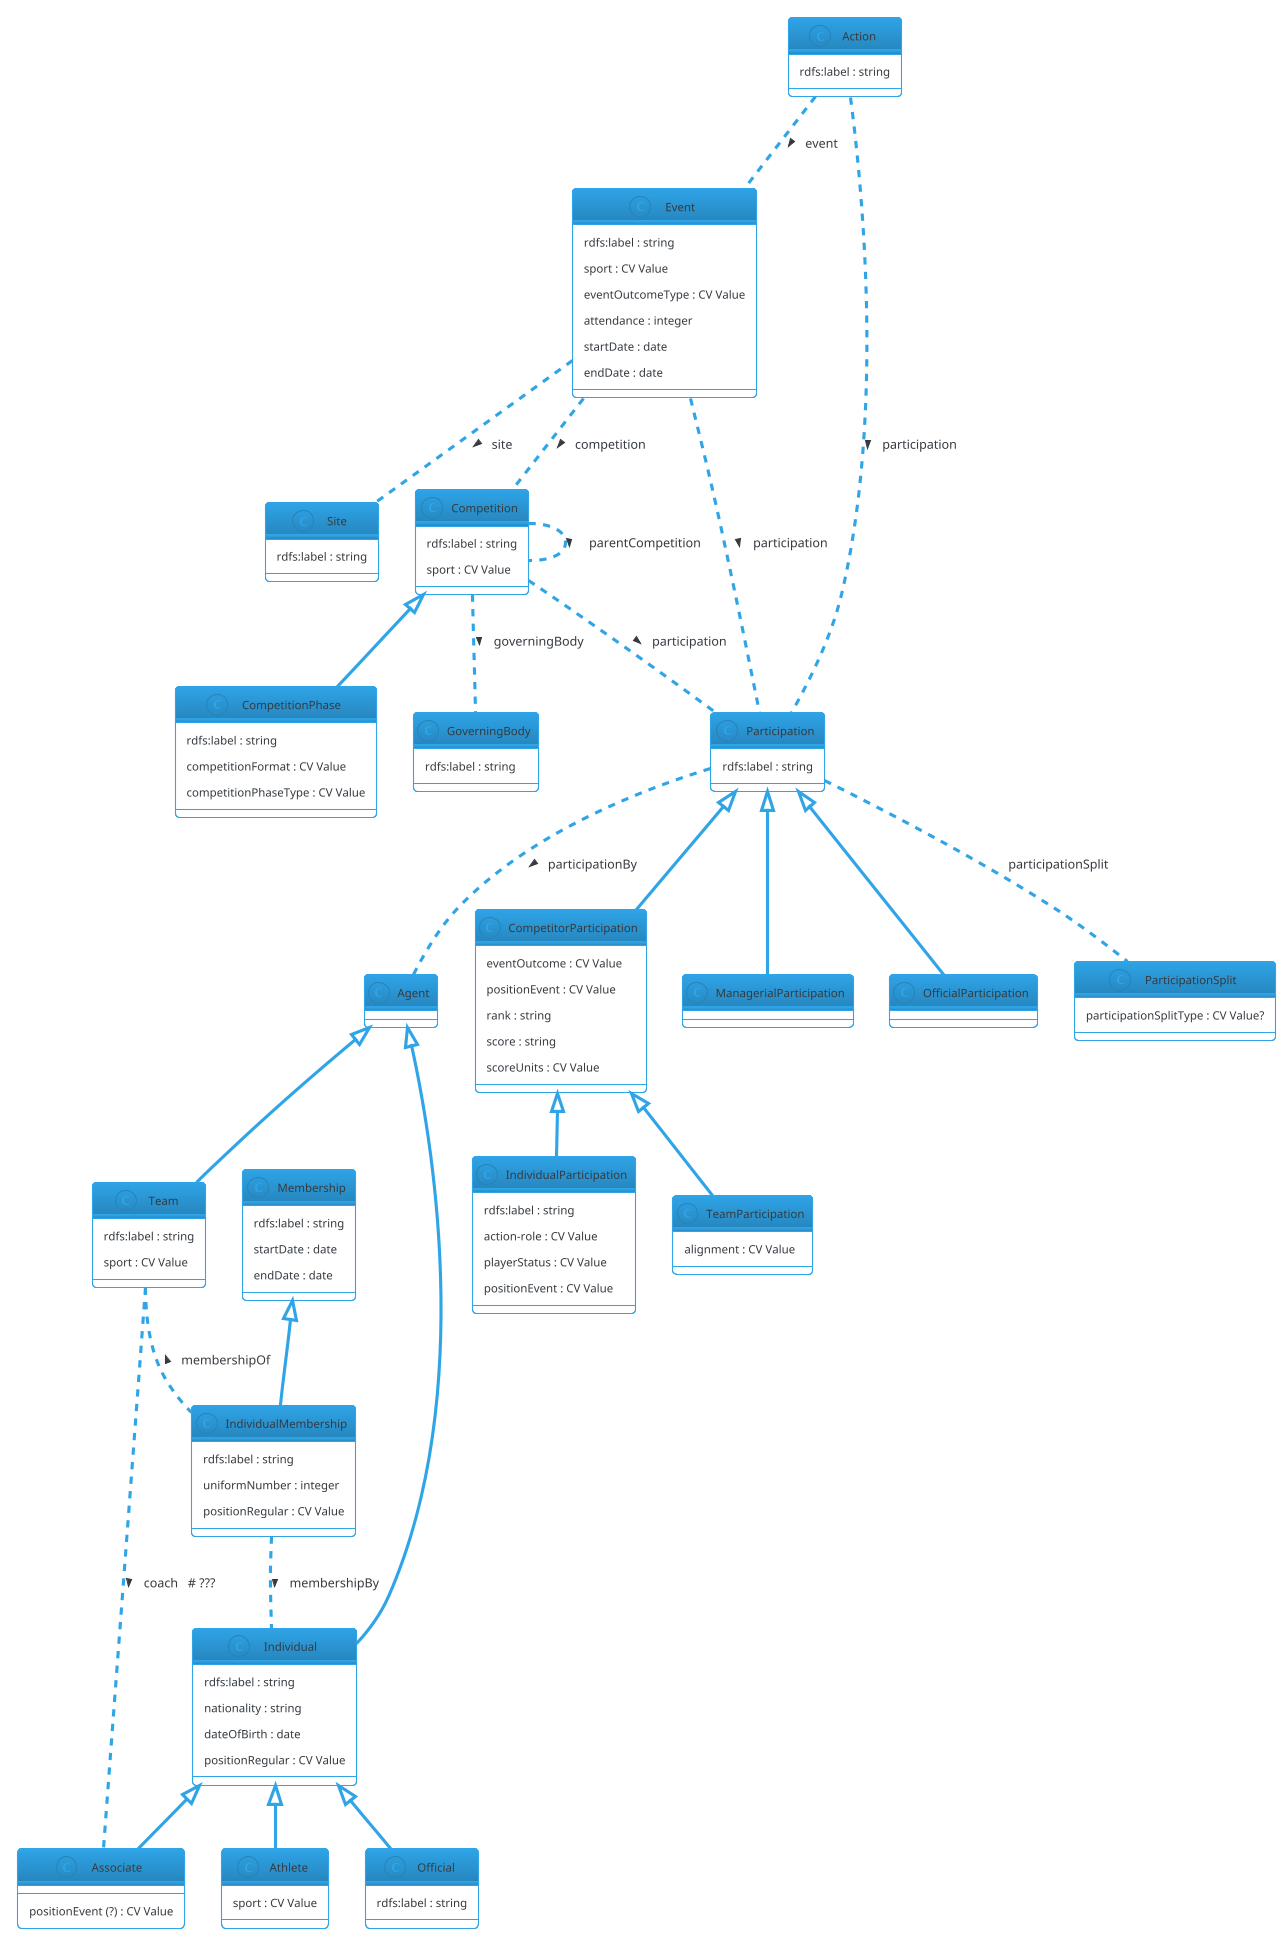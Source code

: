 @startuml
!theme cerulean-outline

' IPTC Sport Model - last updated 2022-01-18

' RDF Classes defined in our ontology:
class Action {
  rdfs:label : string
}

class Agent {
}

class Associate {
  positionEvent (?) : CV Value
}

class Athlete {
  sport : CV Value
}

class Competition {
  rdfs:label : string
  sport : CV Value
}

class CompetitorParticipation {
  eventOutcome : CV Value
  positionEvent : CV Value
  rank : string
  score : string 
  scoreUnits : CV Value 
}

class CompetitionPhase {
  rdfs:label : string
  competitionFormat : CV Value
  competitionPhaseType : CV Value
}

class Event {
  rdfs:label : string
  sport : CV Value
  eventOutcomeType : CV Value
  attendance : integer
  startDate : date
  endDate : date
}

class GoverningBody {
  rdfs:label : string
}

class Individual {
  rdfs:label : string
  nationality : string
  dateOfBirth : date
  positionRegular : CV Value
}

class IndividualMembership {
  rdfs:label : string
  uniformNumber : integer
  positionRegular : CV Value
}

class IndividualParticipation {
  rdfs:label : string
  action-role : CV Value
  playerStatus : CV Value
  positionEvent : CV Value
}

class ManagerialParticipation {
}

class Membership {
  rdfs:label : string
  startDate : date
  endDate : date
}

class Official {
  rdfs:label : string
}

class OfficialParticipation {
}

class Participation {
  rdfs:label : string
}

class ParticipationSplit {
  participationSplitType : CV Value?
}

class Site {
  rdfs:label : string
}

class Team {
  rdfs:label : string
  sport : CV Value
}

class TeamParticipation {
  alignment : CV Value
}

' subclass relationships

Competition <|-- CompetitionPhase
CompetitorParticipation <|-- TeamParticipation
CompetitorParticipation <|-- IndividualParticipation
Participation <|-- CompetitorParticipation
Participation <|-- OfficialParticipation
Participation <|-- ManagerialParticipation
Membership <|-- IndividualMembership
Agent <|-- Team
Agent <|-- Individual
Individual <|-- Athlete
Individual <|-- Associate
Individual <|-- Official

' Object properties - relationships between classes

Action .. Event : > event
Competition .. Competition : > parentCompetition
Competition .. GoverningBody : > governingBody
Event .. Competition : > competition
Action .. Participation : > participation
Event .. Participation : > participation
Competition .. Participation : > participation
Participation .. ParticipationSplit : participationSplit
Participation .. Agent : > participationBy
Team .. IndividualMembership : < membershipOf
Team .. Associate : > coach   # ???
IndividualMembership .. Individual : > membershipBy
Event .. Site :  > site
@enduml
